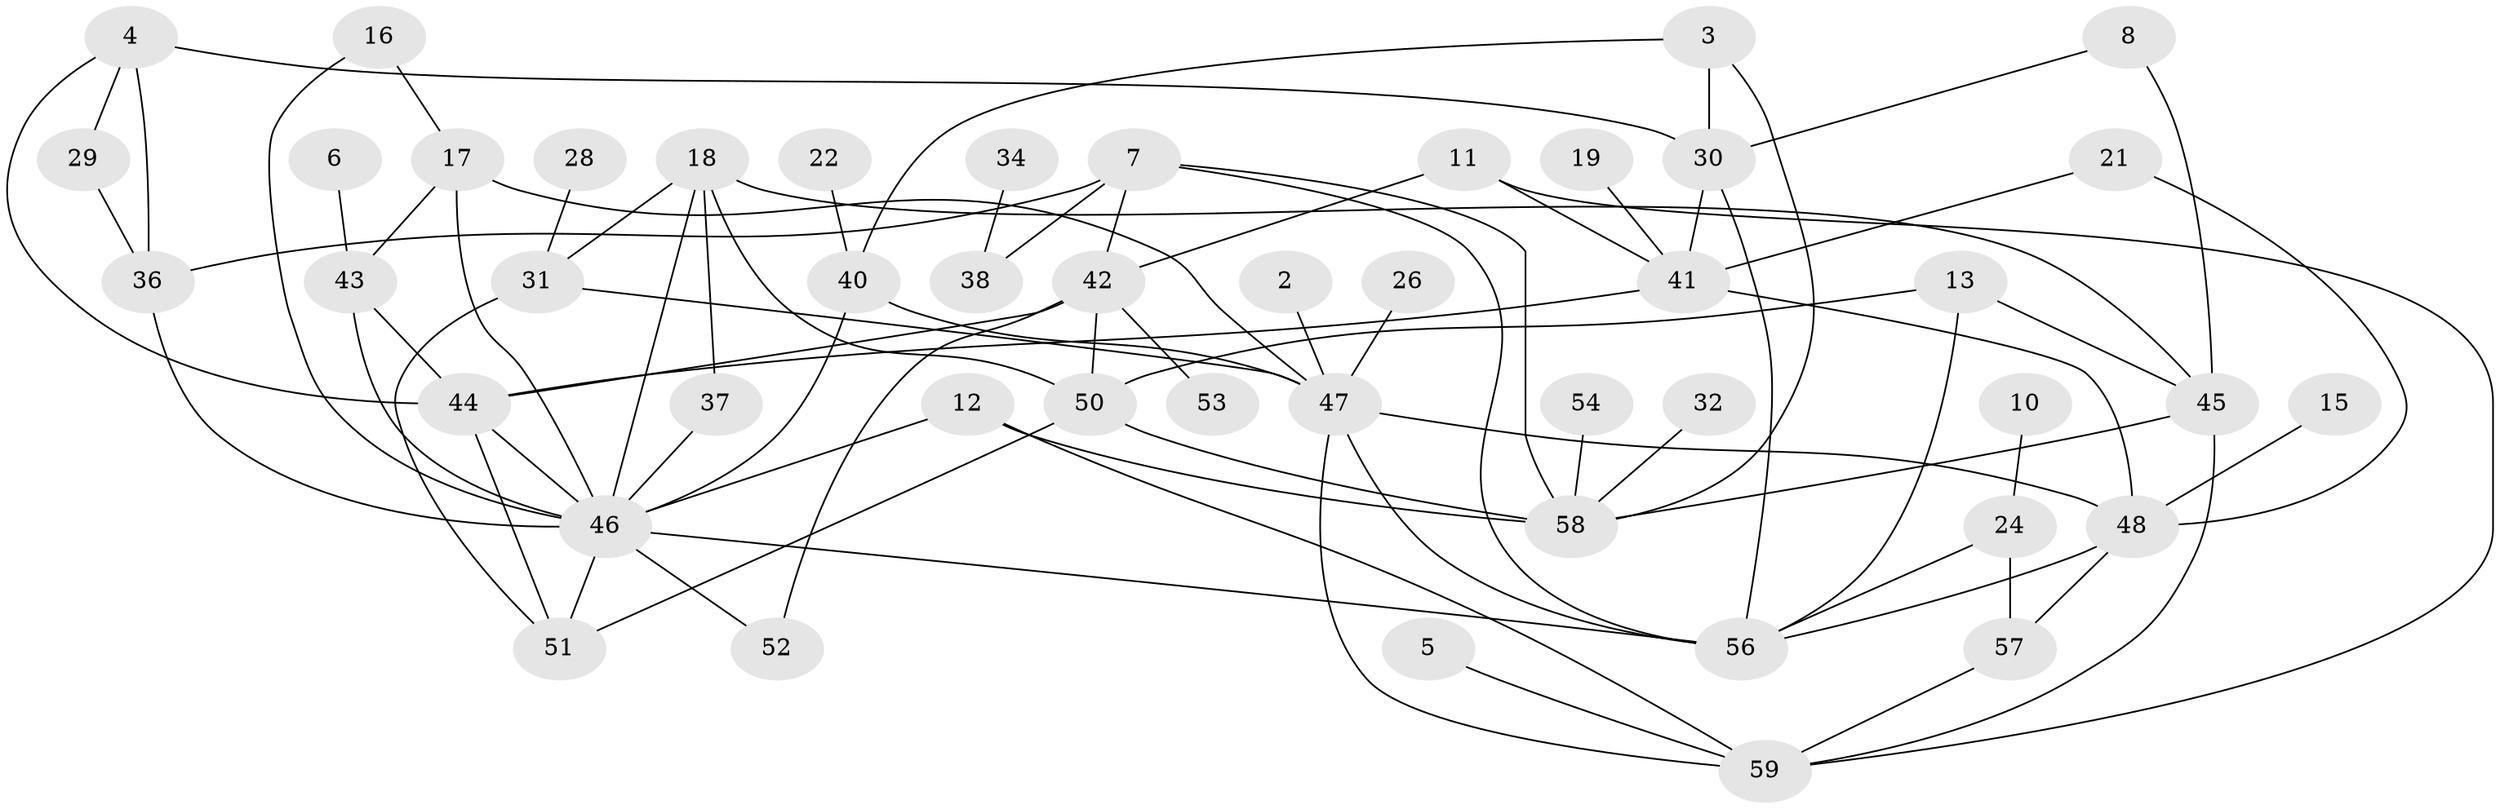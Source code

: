 // original degree distribution, {4: 0.15254237288135594, 2: 0.2542372881355932, 0: 0.0847457627118644, 3: 0.22033898305084745, 1: 0.2033898305084746, 5: 0.05084745762711865, 7: 0.01694915254237288, 6: 0.01694915254237288}
// Generated by graph-tools (version 1.1) at 2025/49/03/09/25 03:49:05]
// undirected, 47 vertices, 81 edges
graph export_dot {
graph [start="1"]
  node [color=gray90,style=filled];
  2;
  3;
  4;
  5;
  6;
  7;
  8;
  10;
  11;
  12;
  13;
  15;
  16;
  17;
  18;
  19;
  21;
  22;
  24;
  26;
  28;
  29;
  30;
  31;
  32;
  34;
  36;
  37;
  38;
  40;
  41;
  42;
  43;
  44;
  45;
  46;
  47;
  48;
  50;
  51;
  52;
  53;
  54;
  56;
  57;
  58;
  59;
  2 -- 47 [weight=1.0];
  3 -- 30 [weight=1.0];
  3 -- 40 [weight=1.0];
  3 -- 58 [weight=1.0];
  4 -- 29 [weight=1.0];
  4 -- 30 [weight=1.0];
  4 -- 36 [weight=1.0];
  4 -- 44 [weight=1.0];
  5 -- 59 [weight=1.0];
  6 -- 43 [weight=1.0];
  7 -- 36 [weight=1.0];
  7 -- 38 [weight=1.0];
  7 -- 42 [weight=1.0];
  7 -- 56 [weight=1.0];
  7 -- 58 [weight=1.0];
  8 -- 30 [weight=1.0];
  8 -- 45 [weight=1.0];
  10 -- 24 [weight=1.0];
  11 -- 41 [weight=1.0];
  11 -- 42 [weight=1.0];
  11 -- 59 [weight=1.0];
  12 -- 46 [weight=1.0];
  12 -- 58 [weight=1.0];
  12 -- 59 [weight=1.0];
  13 -- 45 [weight=1.0];
  13 -- 50 [weight=1.0];
  13 -- 56 [weight=1.0];
  15 -- 48 [weight=1.0];
  16 -- 17 [weight=1.0];
  16 -- 46 [weight=1.0];
  17 -- 43 [weight=1.0];
  17 -- 46 [weight=1.0];
  17 -- 47 [weight=1.0];
  18 -- 31 [weight=1.0];
  18 -- 37 [weight=1.0];
  18 -- 45 [weight=1.0];
  18 -- 46 [weight=1.0];
  18 -- 50 [weight=1.0];
  19 -- 41 [weight=1.0];
  21 -- 41 [weight=1.0];
  21 -- 48 [weight=1.0];
  22 -- 40 [weight=1.0];
  24 -- 56 [weight=1.0];
  24 -- 57 [weight=1.0];
  26 -- 47 [weight=1.0];
  28 -- 31 [weight=1.0];
  29 -- 36 [weight=1.0];
  30 -- 41 [weight=1.0];
  30 -- 56 [weight=1.0];
  31 -- 47 [weight=1.0];
  31 -- 51 [weight=1.0];
  32 -- 58 [weight=1.0];
  34 -- 38 [weight=1.0];
  36 -- 46 [weight=1.0];
  37 -- 46 [weight=1.0];
  40 -- 46 [weight=1.0];
  40 -- 47 [weight=1.0];
  41 -- 44 [weight=1.0];
  41 -- 48 [weight=1.0];
  42 -- 44 [weight=1.0];
  42 -- 50 [weight=1.0];
  42 -- 52 [weight=1.0];
  42 -- 53 [weight=1.0];
  43 -- 44 [weight=1.0];
  43 -- 46 [weight=1.0];
  44 -- 46 [weight=1.0];
  44 -- 51 [weight=1.0];
  45 -- 58 [weight=1.0];
  45 -- 59 [weight=2.0];
  46 -- 51 [weight=1.0];
  46 -- 52 [weight=1.0];
  46 -- 56 [weight=1.0];
  47 -- 48 [weight=1.0];
  47 -- 56 [weight=2.0];
  47 -- 59 [weight=2.0];
  48 -- 56 [weight=1.0];
  48 -- 57 [weight=1.0];
  50 -- 51 [weight=1.0];
  50 -- 58 [weight=2.0];
  54 -- 58 [weight=1.0];
  57 -- 59 [weight=1.0];
}
